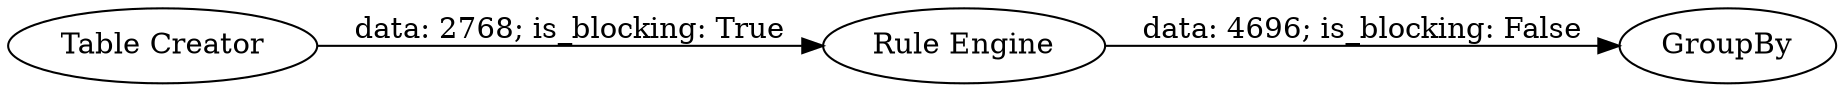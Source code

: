 digraph {
	"-6299294113157695639_2" [label="Rule Engine"]
	"-6299294113157695639_3" [label=GroupBy]
	"-6299294113157695639_1" [label="Table Creator"]
	"-6299294113157695639_1" -> "-6299294113157695639_2" [label="data: 2768; is_blocking: True"]
	"-6299294113157695639_2" -> "-6299294113157695639_3" [label="data: 4696; is_blocking: False"]
	rankdir=LR
}
